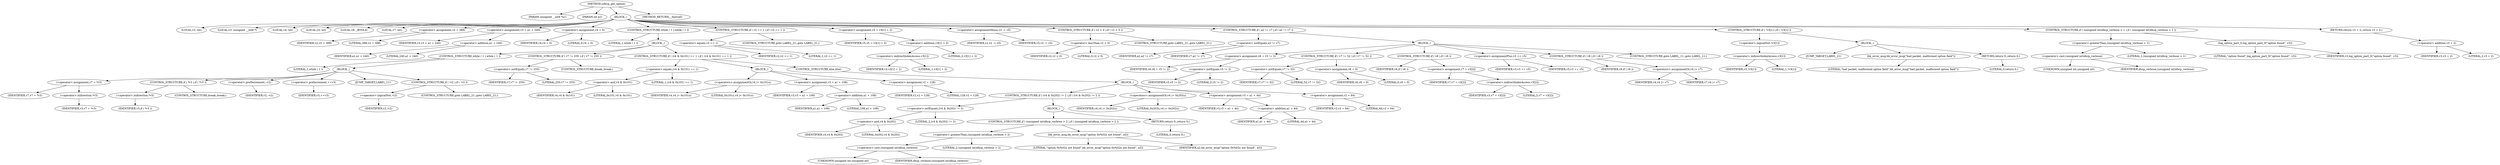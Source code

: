 digraph udhcp_get_option {  
"1000107" [label = "(METHOD,udhcp_get_option)" ]
"1000108" [label = "(PARAM,unsigned __int8 *a1)" ]
"1000109" [label = "(PARAM,int a2)" ]
"1000110" [label = "(BLOCK,,)" ]
"1000111" [label = "(LOCAL,v2: int)" ]
"1000112" [label = "(LOCAL,v3: unsigned __int8 *)" ]
"1000113" [label = "(LOCAL,v4: int)" ]
"1000114" [label = "(LOCAL,v5: int)" ]
"1000115" [label = "(LOCAL,v6: _BOOL4)" ]
"1000116" [label = "(LOCAL,v7: int)" ]
"1000117" [label = "(<operator>.assignment,v2 = 388)" ]
"1000118" [label = "(IDENTIFIER,v2,v2 = 388)" ]
"1000119" [label = "(LITERAL,388,v2 = 388)" ]
"1000120" [label = "(<operator>.assignment,v3 = a1 + 240)" ]
"1000121" [label = "(IDENTIFIER,v3,v3 = a1 + 240)" ]
"1000122" [label = "(<operator>.addition,a1 + 240)" ]
"1000123" [label = "(IDENTIFIER,a1,a1 + 240)" ]
"1000124" [label = "(LITERAL,240,a1 + 240)" ]
"1000125" [label = "(<operator>.assignment,v4 = 0)" ]
"1000126" [label = "(IDENTIFIER,v4,v4 = 0)" ]
"1000127" [label = "(LITERAL,0,v4 = 0)" ]
"1000128" [label = "(CONTROL_STRUCTURE,while ( 1 ),while ( 1 ))" ]
"1000129" [label = "(LITERAL,1,while ( 1 ))" ]
"1000130" [label = "(BLOCK,,)" ]
"1000131" [label = "(CONTROL_STRUCTURE,while ( 1 ),while ( 1 ))" ]
"1000132" [label = "(LITERAL,1,while ( 1 ))" ]
"1000133" [label = "(BLOCK,,)" ]
"1000134" [label = "(<operator>.assignment,v7 = *v3)" ]
"1000135" [label = "(IDENTIFIER,v7,v7 = *v3)" ]
"1000136" [label = "(<operator>.indirection,*v3)" ]
"1000137" [label = "(IDENTIFIER,v3,v7 = *v3)" ]
"1000138" [label = "(CONTROL_STRUCTURE,if ( *v3 ),if ( *v3 ))" ]
"1000139" [label = "(<operator>.indirection,*v3)" ]
"1000140" [label = "(IDENTIFIER,v3,if ( *v3 ))" ]
"1000141" [label = "(CONTROL_STRUCTURE,break;,break;)" ]
"1000142" [label = "(<operator>.preDecrement,--v2)" ]
"1000143" [label = "(IDENTIFIER,v2,--v2)" ]
"1000144" [label = "(<operator>.preIncrement,++v3)" ]
"1000145" [label = "(IDENTIFIER,v3,++v3)" ]
"1000146" [label = "(JUMP_TARGET,LABEL_11)" ]
"1000147" [label = "(CONTROL_STRUCTURE,if ( !v2 ),if ( !v2 ))" ]
"1000148" [label = "(<operator>.logicalNot,!v2)" ]
"1000149" [label = "(IDENTIFIER,v2,!v2)" ]
"1000150" [label = "(CONTROL_STRUCTURE,goto LABEL_21;,goto LABEL_21;)" ]
"1000151" [label = "(CONTROL_STRUCTURE,if ( v7 != 255 ),if ( v7 != 255 ))" ]
"1000152" [label = "(<operator>.notEquals,v7 != 255)" ]
"1000153" [label = "(IDENTIFIER,v7,v7 != 255)" ]
"1000154" [label = "(LITERAL,255,v7 != 255)" ]
"1000155" [label = "(CONTROL_STRUCTURE,break;,break;)" ]
"1000156" [label = "(CONTROL_STRUCTURE,if ( (v4 & 0x101) == 1 ),if ( (v4 & 0x101) == 1 ))" ]
"1000157" [label = "(<operator>.equals,(v4 & 0x101) == 1)" ]
"1000158" [label = "(<operator>.and,v4 & 0x101)" ]
"1000159" [label = "(IDENTIFIER,v4,v4 & 0x101)" ]
"1000160" [label = "(LITERAL,0x101,v4 & 0x101)" ]
"1000161" [label = "(LITERAL,1,(v4 & 0x101) == 1)" ]
"1000162" [label = "(BLOCK,,)" ]
"1000163" [label = "(<operators>.assignmentOr,v4 |= 0x101u)" ]
"1000164" [label = "(IDENTIFIER,v4,v4 |= 0x101u)" ]
"1000165" [label = "(LITERAL,0x101u,v4 |= 0x101u)" ]
"1000166" [label = "(<operator>.assignment,v3 = a1 + 108)" ]
"1000167" [label = "(IDENTIFIER,v3,v3 = a1 + 108)" ]
"1000168" [label = "(<operator>.addition,a1 + 108)" ]
"1000169" [label = "(IDENTIFIER,a1,a1 + 108)" ]
"1000170" [label = "(LITERAL,108,a1 + 108)" ]
"1000171" [label = "(<operator>.assignment,v2 = 128)" ]
"1000172" [label = "(IDENTIFIER,v2,v2 = 128)" ]
"1000173" [label = "(LITERAL,128,v2 = 128)" ]
"1000174" [label = "(CONTROL_STRUCTURE,else,else)" ]
"1000175" [label = "(BLOCK,,)" ]
"1000176" [label = "(CONTROL_STRUCTURE,if ( (v4 & 0x202) != 2 ),if ( (v4 & 0x202) != 2 ))" ]
"1000177" [label = "(<operator>.notEquals,(v4 & 0x202) != 2)" ]
"1000178" [label = "(<operator>.and,v4 & 0x202)" ]
"1000179" [label = "(IDENTIFIER,v4,v4 & 0x202)" ]
"1000180" [label = "(LITERAL,0x202,v4 & 0x202)" ]
"1000181" [label = "(LITERAL,2,(v4 & 0x202) != 2)" ]
"1000182" [label = "(BLOCK,,)" ]
"1000183" [label = "(CONTROL_STRUCTURE,if ( (unsigned int)dhcp_verbose > 2 ),if ( (unsigned int)dhcp_verbose > 2 ))" ]
"1000184" [label = "(<operator>.greaterThan,(unsigned int)dhcp_verbose > 2)" ]
"1000185" [label = "(<operator>.cast,(unsigned int)dhcp_verbose)" ]
"1000186" [label = "(UNKNOWN,unsigned int,unsigned int)" ]
"1000187" [label = "(IDENTIFIER,dhcp_verbose,(unsigned int)dhcp_verbose)" ]
"1000188" [label = "(LITERAL,2,(unsigned int)dhcp_verbose > 2)" ]
"1000189" [label = "(bb_error_msg,bb_error_msg(\"option 0x%02x not found\", a2))" ]
"1000190" [label = "(LITERAL,\"option 0x%02x not found\",bb_error_msg(\"option 0x%02x not found\", a2))" ]
"1000191" [label = "(IDENTIFIER,a2,bb_error_msg(\"option 0x%02x not found\", a2))" ]
"1000192" [label = "(RETURN,return 0;,return 0;)" ]
"1000193" [label = "(LITERAL,0,return 0;)" ]
"1000194" [label = "(<operators>.assignmentOr,v4 |= 0x202u)" ]
"1000195" [label = "(IDENTIFIER,v4,v4 |= 0x202u)" ]
"1000196" [label = "(LITERAL,0x202u,v4 |= 0x202u)" ]
"1000197" [label = "(<operator>.assignment,v3 = a1 + 44)" ]
"1000198" [label = "(IDENTIFIER,v3,v3 = a1 + 44)" ]
"1000199" [label = "(<operator>.addition,a1 + 44)" ]
"1000200" [label = "(IDENTIFIER,a1,a1 + 44)" ]
"1000201" [label = "(LITERAL,44,a1 + 44)" ]
"1000202" [label = "(<operator>.assignment,v2 = 64)" ]
"1000203" [label = "(IDENTIFIER,v2,v2 = 64)" ]
"1000204" [label = "(LITERAL,64,v2 = 64)" ]
"1000205" [label = "(CONTROL_STRUCTURE,if ( v2 == 1 ),if ( v2 == 1 ))" ]
"1000206" [label = "(<operator>.equals,v2 == 1)" ]
"1000207" [label = "(IDENTIFIER,v2,v2 == 1)" ]
"1000208" [label = "(LITERAL,1,v2 == 1)" ]
"1000209" [label = "(CONTROL_STRUCTURE,goto LABEL_21;,goto LABEL_21;)" ]
"1000210" [label = "(<operator>.assignment,v5 = v3[1] + 2)" ]
"1000211" [label = "(IDENTIFIER,v5,v5 = v3[1] + 2)" ]
"1000212" [label = "(<operator>.addition,v3[1] + 2)" ]
"1000213" [label = "(<operator>.indirectIndexAccess,v3[1])" ]
"1000214" [label = "(IDENTIFIER,v3,v3[1] + 2)" ]
"1000215" [label = "(LITERAL,1,v3[1] + 2)" ]
"1000216" [label = "(LITERAL,2,v3[1] + 2)" ]
"1000217" [label = "(<operator>.assignmentMinus,v2 -= v5)" ]
"1000218" [label = "(IDENTIFIER,v2,v2 -= v5)" ]
"1000219" [label = "(IDENTIFIER,v5,v2 -= v5)" ]
"1000220" [label = "(CONTROL_STRUCTURE,if ( v2 < 0 ),if ( v2 < 0 ))" ]
"1000221" [label = "(<operator>.lessThan,v2 < 0)" ]
"1000222" [label = "(IDENTIFIER,v2,v2 < 0)" ]
"1000223" [label = "(LITERAL,0,v2 < 0)" ]
"1000224" [label = "(CONTROL_STRUCTURE,goto LABEL_21;,goto LABEL_21;)" ]
"1000225" [label = "(CONTROL_STRUCTURE,if ( a2 != v7 ),if ( a2 != v7 ))" ]
"1000226" [label = "(<operator>.notEquals,a2 != v7)" ]
"1000227" [label = "(IDENTIFIER,a2,a2 != v7)" ]
"1000228" [label = "(IDENTIFIER,v7,a2 != v7)" ]
"1000229" [label = "(BLOCK,,)" ]
"1000230" [label = "(<operator>.assignment,v6 = v5 != 2)" ]
"1000231" [label = "(IDENTIFIER,v6,v6 = v5 != 2)" ]
"1000232" [label = "(<operator>.notEquals,v5 != 2)" ]
"1000233" [label = "(IDENTIFIER,v5,v5 != 2)" ]
"1000234" [label = "(LITERAL,2,v5 != 2)" ]
"1000235" [label = "(CONTROL_STRUCTURE,if ( v7 != 52 ),if ( v7 != 52 ))" ]
"1000236" [label = "(<operator>.notEquals,v7 != 52)" ]
"1000237" [label = "(IDENTIFIER,v7,v7 != 52)" ]
"1000238" [label = "(LITERAL,52,v7 != 52)" ]
"1000239" [label = "(<operator>.assignment,v6 = 0)" ]
"1000240" [label = "(IDENTIFIER,v6,v6 = 0)" ]
"1000241" [label = "(LITERAL,0,v6 = 0)" ]
"1000242" [label = "(CONTROL_STRUCTURE,if ( v6 ),if ( v6 ))" ]
"1000243" [label = "(IDENTIFIER,v6,if ( v6 ))" ]
"1000244" [label = "(<operator>.assignment,v7 = v3[2])" ]
"1000245" [label = "(IDENTIFIER,v7,v7 = v3[2])" ]
"1000246" [label = "(<operator>.indirectIndexAccess,v3[2])" ]
"1000247" [label = "(IDENTIFIER,v3,v7 = v3[2])" ]
"1000248" [label = "(LITERAL,2,v7 = v3[2])" ]
"1000249" [label = "(<operator>.assignmentPlus,v3 += v5)" ]
"1000250" [label = "(IDENTIFIER,v3,v3 += v5)" ]
"1000251" [label = "(IDENTIFIER,v5,v3 += v5)" ]
"1000252" [label = "(CONTROL_STRUCTURE,if ( v6 ),if ( v6 ))" ]
"1000253" [label = "(IDENTIFIER,v6,if ( v6 ))" ]
"1000254" [label = "(<operators>.assignmentOr,v4 |= v7)" ]
"1000255" [label = "(IDENTIFIER,v4,v4 |= v7)" ]
"1000256" [label = "(IDENTIFIER,v7,v4 |= v7)" ]
"1000257" [label = "(CONTROL_STRUCTURE,goto LABEL_11;,goto LABEL_11;)" ]
"1000258" [label = "(CONTROL_STRUCTURE,if ( !v3[1] ),if ( !v3[1] ))" ]
"1000259" [label = "(<operator>.logicalNot,!v3[1])" ]
"1000260" [label = "(<operator>.indirectIndexAccess,v3[1])" ]
"1000261" [label = "(IDENTIFIER,v3,!v3[1])" ]
"1000262" [label = "(LITERAL,1,!v3[1])" ]
"1000263" [label = "(BLOCK,,)" ]
"1000264" [label = "(JUMP_TARGET,LABEL_21)" ]
"1000265" [label = "(bb_error_msg,bb_error_msg(\"bad packet, malformed option field\"))" ]
"1000266" [label = "(LITERAL,\"bad packet, malformed option field\",bb_error_msg(\"bad packet, malformed option field\"))" ]
"1000267" [label = "(RETURN,return 0;,return 0;)" ]
"1000268" [label = "(LITERAL,0,return 0;)" ]
"1000269" [label = "(CONTROL_STRUCTURE,if ( (unsigned int)dhcp_verbose > 1 ),if ( (unsigned int)dhcp_verbose > 1 ))" ]
"1000270" [label = "(<operator>.greaterThan,(unsigned int)dhcp_verbose > 1)" ]
"1000271" [label = "(<operator>.cast,(unsigned int)dhcp_verbose)" ]
"1000272" [label = "(UNKNOWN,unsigned int,unsigned int)" ]
"1000273" [label = "(IDENTIFIER,dhcp_verbose,(unsigned int)dhcp_verbose)" ]
"1000274" [label = "(LITERAL,1,(unsigned int)dhcp_verbose > 1)" ]
"1000275" [label = "(log_option_part_0,log_option_part_0(\"option found\", v3))" ]
"1000276" [label = "(LITERAL,\"option found\",log_option_part_0(\"option found\", v3))" ]
"1000277" [label = "(IDENTIFIER,v3,log_option_part_0(\"option found\", v3))" ]
"1000278" [label = "(RETURN,return v3 + 2;,return v3 + 2;)" ]
"1000279" [label = "(<operator>.addition,v3 + 2)" ]
"1000280" [label = "(IDENTIFIER,v3,v3 + 2)" ]
"1000281" [label = "(LITERAL,2,v3 + 2)" ]
"1000282" [label = "(METHOD_RETURN,__fastcall)" ]
  "1000107" -> "1000108" 
  "1000107" -> "1000109" 
  "1000107" -> "1000110" 
  "1000107" -> "1000282" 
  "1000110" -> "1000111" 
  "1000110" -> "1000112" 
  "1000110" -> "1000113" 
  "1000110" -> "1000114" 
  "1000110" -> "1000115" 
  "1000110" -> "1000116" 
  "1000110" -> "1000117" 
  "1000110" -> "1000120" 
  "1000110" -> "1000125" 
  "1000110" -> "1000128" 
  "1000110" -> "1000205" 
  "1000110" -> "1000210" 
  "1000110" -> "1000217" 
  "1000110" -> "1000220" 
  "1000110" -> "1000225" 
  "1000110" -> "1000258" 
  "1000110" -> "1000269" 
  "1000110" -> "1000278" 
  "1000117" -> "1000118" 
  "1000117" -> "1000119" 
  "1000120" -> "1000121" 
  "1000120" -> "1000122" 
  "1000122" -> "1000123" 
  "1000122" -> "1000124" 
  "1000125" -> "1000126" 
  "1000125" -> "1000127" 
  "1000128" -> "1000129" 
  "1000128" -> "1000130" 
  "1000130" -> "1000131" 
  "1000130" -> "1000151" 
  "1000130" -> "1000156" 
  "1000131" -> "1000132" 
  "1000131" -> "1000133" 
  "1000133" -> "1000134" 
  "1000133" -> "1000138" 
  "1000133" -> "1000142" 
  "1000133" -> "1000144" 
  "1000133" -> "1000146" 
  "1000133" -> "1000147" 
  "1000134" -> "1000135" 
  "1000134" -> "1000136" 
  "1000136" -> "1000137" 
  "1000138" -> "1000139" 
  "1000138" -> "1000141" 
  "1000139" -> "1000140" 
  "1000142" -> "1000143" 
  "1000144" -> "1000145" 
  "1000147" -> "1000148" 
  "1000147" -> "1000150" 
  "1000148" -> "1000149" 
  "1000151" -> "1000152" 
  "1000151" -> "1000155" 
  "1000152" -> "1000153" 
  "1000152" -> "1000154" 
  "1000156" -> "1000157" 
  "1000156" -> "1000162" 
  "1000156" -> "1000174" 
  "1000157" -> "1000158" 
  "1000157" -> "1000161" 
  "1000158" -> "1000159" 
  "1000158" -> "1000160" 
  "1000162" -> "1000163" 
  "1000162" -> "1000166" 
  "1000162" -> "1000171" 
  "1000163" -> "1000164" 
  "1000163" -> "1000165" 
  "1000166" -> "1000167" 
  "1000166" -> "1000168" 
  "1000168" -> "1000169" 
  "1000168" -> "1000170" 
  "1000171" -> "1000172" 
  "1000171" -> "1000173" 
  "1000174" -> "1000175" 
  "1000175" -> "1000176" 
  "1000175" -> "1000194" 
  "1000175" -> "1000197" 
  "1000175" -> "1000202" 
  "1000176" -> "1000177" 
  "1000176" -> "1000182" 
  "1000177" -> "1000178" 
  "1000177" -> "1000181" 
  "1000178" -> "1000179" 
  "1000178" -> "1000180" 
  "1000182" -> "1000183" 
  "1000182" -> "1000192" 
  "1000183" -> "1000184" 
  "1000183" -> "1000189" 
  "1000184" -> "1000185" 
  "1000184" -> "1000188" 
  "1000185" -> "1000186" 
  "1000185" -> "1000187" 
  "1000189" -> "1000190" 
  "1000189" -> "1000191" 
  "1000192" -> "1000193" 
  "1000194" -> "1000195" 
  "1000194" -> "1000196" 
  "1000197" -> "1000198" 
  "1000197" -> "1000199" 
  "1000199" -> "1000200" 
  "1000199" -> "1000201" 
  "1000202" -> "1000203" 
  "1000202" -> "1000204" 
  "1000205" -> "1000206" 
  "1000205" -> "1000209" 
  "1000206" -> "1000207" 
  "1000206" -> "1000208" 
  "1000210" -> "1000211" 
  "1000210" -> "1000212" 
  "1000212" -> "1000213" 
  "1000212" -> "1000216" 
  "1000213" -> "1000214" 
  "1000213" -> "1000215" 
  "1000217" -> "1000218" 
  "1000217" -> "1000219" 
  "1000220" -> "1000221" 
  "1000220" -> "1000224" 
  "1000221" -> "1000222" 
  "1000221" -> "1000223" 
  "1000225" -> "1000226" 
  "1000225" -> "1000229" 
  "1000226" -> "1000227" 
  "1000226" -> "1000228" 
  "1000229" -> "1000230" 
  "1000229" -> "1000235" 
  "1000229" -> "1000242" 
  "1000229" -> "1000249" 
  "1000229" -> "1000252" 
  "1000229" -> "1000257" 
  "1000230" -> "1000231" 
  "1000230" -> "1000232" 
  "1000232" -> "1000233" 
  "1000232" -> "1000234" 
  "1000235" -> "1000236" 
  "1000235" -> "1000239" 
  "1000236" -> "1000237" 
  "1000236" -> "1000238" 
  "1000239" -> "1000240" 
  "1000239" -> "1000241" 
  "1000242" -> "1000243" 
  "1000242" -> "1000244" 
  "1000244" -> "1000245" 
  "1000244" -> "1000246" 
  "1000246" -> "1000247" 
  "1000246" -> "1000248" 
  "1000249" -> "1000250" 
  "1000249" -> "1000251" 
  "1000252" -> "1000253" 
  "1000252" -> "1000254" 
  "1000254" -> "1000255" 
  "1000254" -> "1000256" 
  "1000258" -> "1000259" 
  "1000258" -> "1000263" 
  "1000259" -> "1000260" 
  "1000260" -> "1000261" 
  "1000260" -> "1000262" 
  "1000263" -> "1000264" 
  "1000263" -> "1000265" 
  "1000263" -> "1000267" 
  "1000265" -> "1000266" 
  "1000267" -> "1000268" 
  "1000269" -> "1000270" 
  "1000269" -> "1000275" 
  "1000270" -> "1000271" 
  "1000270" -> "1000274" 
  "1000271" -> "1000272" 
  "1000271" -> "1000273" 
  "1000275" -> "1000276" 
  "1000275" -> "1000277" 
  "1000278" -> "1000279" 
  "1000279" -> "1000280" 
  "1000279" -> "1000281" 
}
